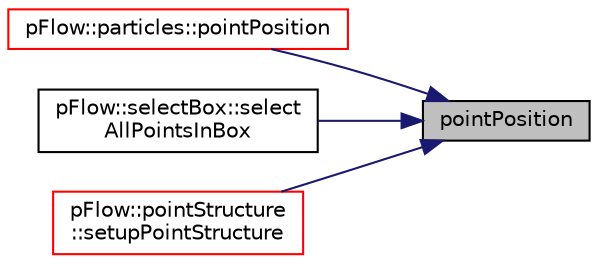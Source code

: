 digraph "pointPosition"
{
 // LATEX_PDF_SIZE
  edge [fontname="Helvetica",fontsize="10",labelfontname="Helvetica",labelfontsize="10"];
  node [fontname="Helvetica",fontsize="10",shape=record];
  rankdir="RL";
  Node1 [label="pointPosition",height=0.2,width=0.4,color="black", fillcolor="grey75", style="filled", fontcolor="black",tooltip=" "];
  Node1 -> Node2 [dir="back",color="midnightblue",fontsize="10",style="solid",fontname="Helvetica"];
  Node2 [label="pFlow::particles::pointPosition",height=0.2,width=0.4,color="red", fillcolor="white", style="filled",URL="$classpFlow_1_1particles.html#ab65a0c533b6ad751af6e319e219b1bae",tooltip=" "];
  Node1 -> Node5 [dir="back",color="midnightblue",fontsize="10",style="solid",fontname="Helvetica"];
  Node5 [label="pFlow::selectBox::select\lAllPointsInBox",height=0.2,width=0.4,color="black", fillcolor="white", style="filled",URL="$classpFlow_1_1selectBox.html#a1374032c453ef21c7e97c572fb962a50",tooltip=" "];
  Node1 -> Node6 [dir="back",color="midnightblue",fontsize="10",style="solid",fontname="Helvetica"];
  Node6 [label="pFlow::pointStructure\l::setupPointStructure",height=0.2,width=0.4,color="red", fillcolor="white", style="filled",URL="$classpFlow_1_1pointStructure.html#aa8a8b54dfabf2f9fb5da317cd085a23e",tooltip=" "];
}
